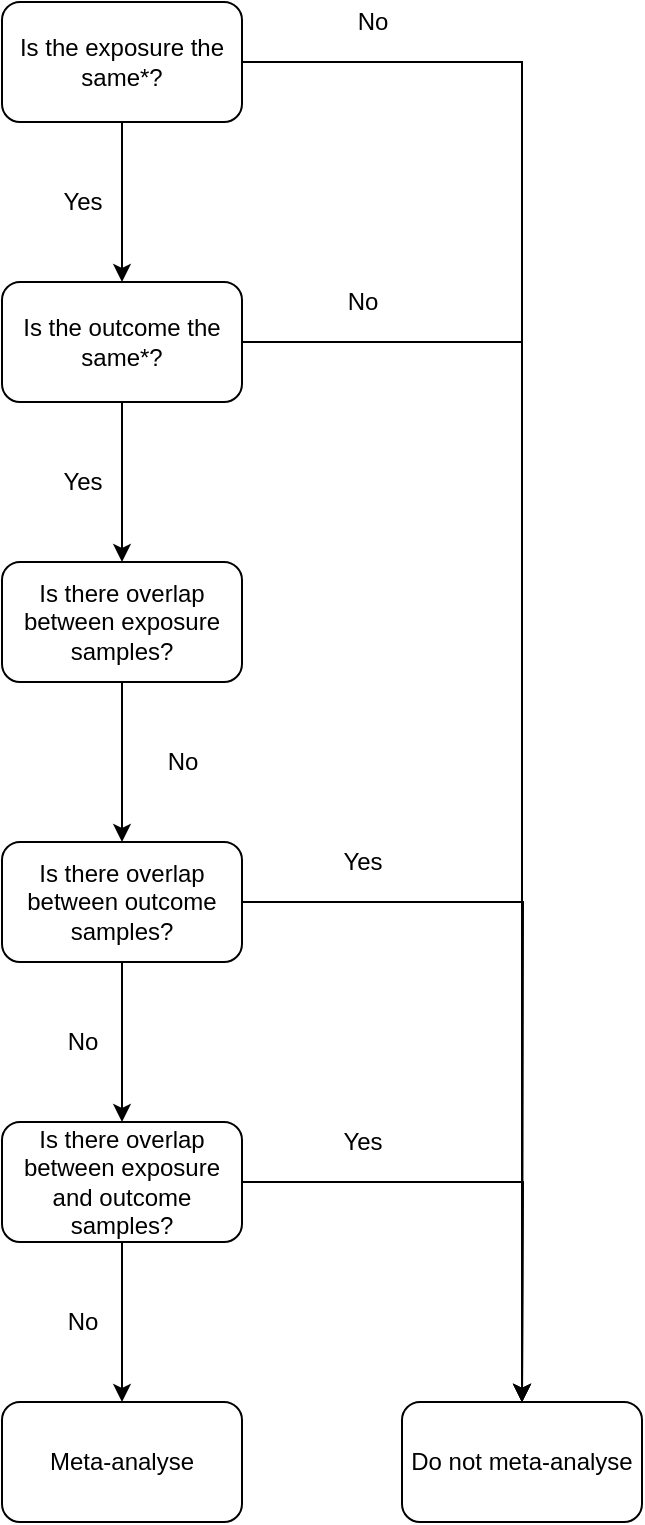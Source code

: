 <mxfile version="14.8.2" type="device"><diagram id="QUvHlraxj0VgyUeiz8Ag" name="Page-1"><mxGraphModel dx="600" dy="1129" grid="1" gridSize="10" guides="1" tooltips="1" connect="1" arrows="1" fold="1" page="1" pageScale="1" pageWidth="827" pageHeight="1169" math="0" shadow="0"><root><mxCell id="0"/><mxCell id="1" parent="0"/><mxCell id="D-t8Yghgc5scUTiA3lGb-7" value="" style="edgeStyle=orthogonalEdgeStyle;rounded=0;orthogonalLoop=1;jettySize=auto;html=1;entryX=0.5;entryY=0;entryDx=0;entryDy=0;" parent="1" source="D-t8Yghgc5scUTiA3lGb-1" target="D-t8Yghgc5scUTiA3lGb-51" edge="1"><mxGeometry relative="1" as="geometry"><mxPoint x="620" y="880" as="targetPoint"/><Array as="points"><mxPoint x="620" y="70"/></Array></mxGeometry></mxCell><mxCell id="D-t8Yghgc5scUTiA3lGb-9" value="" style="edgeStyle=orthogonalEdgeStyle;rounded=0;orthogonalLoop=1;jettySize=auto;html=1;" parent="1" source="D-t8Yghgc5scUTiA3lGb-1" target="D-t8Yghgc5scUTiA3lGb-8" edge="1"><mxGeometry relative="1" as="geometry"/></mxCell><mxCell id="D-t8Yghgc5scUTiA3lGb-1" value="Is the exposure the same*?" style="rounded=1;whiteSpace=wrap;html=1;" parent="1" vertex="1"><mxGeometry x="360" y="40" width="120" height="60" as="geometry"/></mxCell><mxCell id="D-t8Yghgc5scUTiA3lGb-11" value="" style="edgeStyle=orthogonalEdgeStyle;rounded=0;orthogonalLoop=1;jettySize=auto;html=1;" parent="1" source="D-t8Yghgc5scUTiA3lGb-8" target="D-t8Yghgc5scUTiA3lGb-10" edge="1"><mxGeometry relative="1" as="geometry"/></mxCell><mxCell id="D-t8Yghgc5scUTiA3lGb-40" value="" style="edgeStyle=orthogonalEdgeStyle;rounded=0;orthogonalLoop=1;jettySize=auto;html=1;entryX=0.5;entryY=0;entryDx=0;entryDy=0;" parent="1" source="D-t8Yghgc5scUTiA3lGb-8" target="D-t8Yghgc5scUTiA3lGb-51" edge="1"><mxGeometry relative="1" as="geometry"><mxPoint x="620" y="880" as="targetPoint"/></mxGeometry></mxCell><mxCell id="D-t8Yghgc5scUTiA3lGb-8" value="Is the outcome the same*?" style="rounded=1;whiteSpace=wrap;html=1;" parent="1" vertex="1"><mxGeometry x="360" y="180" width="120" height="60" as="geometry"/></mxCell><mxCell id="D-t8Yghgc5scUTiA3lGb-13" value="" style="edgeStyle=orthogonalEdgeStyle;rounded=0;orthogonalLoop=1;jettySize=auto;html=1;" parent="1" source="D-t8Yghgc5scUTiA3lGb-10" target="D-t8Yghgc5scUTiA3lGb-12" edge="1"><mxGeometry relative="1" as="geometry"/></mxCell><mxCell id="D-t8Yghgc5scUTiA3lGb-10" value="Is there overlap between exposure samples?" style="rounded=1;whiteSpace=wrap;html=1;" parent="1" vertex="1"><mxGeometry x="360" y="320" width="120" height="60" as="geometry"/></mxCell><mxCell id="D-t8Yghgc5scUTiA3lGb-15" value="" style="edgeStyle=orthogonalEdgeStyle;rounded=0;orthogonalLoop=1;jettySize=auto;html=1;" parent="1" source="D-t8Yghgc5scUTiA3lGb-12" target="D-t8Yghgc5scUTiA3lGb-14" edge="1"><mxGeometry relative="1" as="geometry"/></mxCell><mxCell id="D-t8Yghgc5scUTiA3lGb-36" value="" style="edgeStyle=orthogonalEdgeStyle;rounded=0;orthogonalLoop=1;jettySize=auto;html=1;" parent="1" source="D-t8Yghgc5scUTiA3lGb-12" edge="1"><mxGeometry relative="1" as="geometry"><mxPoint x="620" y="740" as="targetPoint"/></mxGeometry></mxCell><mxCell id="D-t8Yghgc5scUTiA3lGb-12" value="Is there overlap between outcome samples?" style="rounded=1;whiteSpace=wrap;html=1;" parent="1" vertex="1"><mxGeometry x="360" y="460" width="120" height="60" as="geometry"/></mxCell><mxCell id="D-t8Yghgc5scUTiA3lGb-17" value="" style="edgeStyle=orthogonalEdgeStyle;rounded=0;orthogonalLoop=1;jettySize=auto;html=1;" parent="1" source="D-t8Yghgc5scUTiA3lGb-14" target="D-t8Yghgc5scUTiA3lGb-16" edge="1"><mxGeometry relative="1" as="geometry"/></mxCell><mxCell id="D-t8Yghgc5scUTiA3lGb-34" value="" style="edgeStyle=orthogonalEdgeStyle;rounded=0;orthogonalLoop=1;jettySize=auto;html=1;" parent="1" source="D-t8Yghgc5scUTiA3lGb-14" edge="1"><mxGeometry relative="1" as="geometry"><mxPoint x="620" y="740" as="targetPoint"/></mxGeometry></mxCell><mxCell id="D-t8Yghgc5scUTiA3lGb-14" value="Is there overlap between exposure and outcome samples?" style="rounded=1;whiteSpace=wrap;html=1;" parent="1" vertex="1"><mxGeometry x="360" y="600" width="120" height="60" as="geometry"/></mxCell><mxCell id="D-t8Yghgc5scUTiA3lGb-16" value="Meta-analyse" style="rounded=1;whiteSpace=wrap;html=1;" parent="1" vertex="1"><mxGeometry x="360" y="740" width="120" height="60" as="geometry"/></mxCell><mxCell id="D-t8Yghgc5scUTiA3lGb-24" value="Yes" style="text;html=1;align=center;verticalAlign=middle;resizable=0;points=[];autosize=1;" parent="1" vertex="1"><mxGeometry x="380" y="130" width="40" height="20" as="geometry"/></mxCell><mxCell id="D-t8Yghgc5scUTiA3lGb-25" value="Yes" style="text;html=1;align=center;verticalAlign=middle;resizable=0;points=[];autosize=1;" parent="1" vertex="1"><mxGeometry x="380" y="270" width="40" height="20" as="geometry"/></mxCell><mxCell id="D-t8Yghgc5scUTiA3lGb-26" value="No" style="text;html=1;align=center;verticalAlign=middle;resizable=0;points=[];autosize=1;" parent="1" vertex="1"><mxGeometry x="385" y="550" width="30" height="20" as="geometry"/></mxCell><mxCell id="D-t8Yghgc5scUTiA3lGb-29" value="No" style="text;html=1;align=center;verticalAlign=middle;resizable=0;points=[];autosize=1;" parent="1" vertex="1"><mxGeometry x="385" y="690" width="30" height="20" as="geometry"/></mxCell><mxCell id="D-t8Yghgc5scUTiA3lGb-42" value="Yes" style="text;html=1;align=center;verticalAlign=middle;resizable=0;points=[];autosize=1;" parent="1" vertex="1"><mxGeometry x="520" y="600" width="40" height="20" as="geometry"/></mxCell><mxCell id="D-t8Yghgc5scUTiA3lGb-43" value="Yes" style="text;html=1;align=center;verticalAlign=middle;resizable=0;points=[];autosize=1;" parent="1" vertex="1"><mxGeometry x="520" y="460" width="40" height="20" as="geometry"/></mxCell><mxCell id="D-t8Yghgc5scUTiA3lGb-45" value="No" style="text;html=1;align=center;verticalAlign=middle;resizable=0;points=[];autosize=1;" parent="1" vertex="1"><mxGeometry x="525" y="180" width="30" height="20" as="geometry"/></mxCell><mxCell id="D-t8Yghgc5scUTiA3lGb-46" value="No" style="text;html=1;align=center;verticalAlign=middle;resizable=0;points=[];autosize=1;" parent="1" vertex="1"><mxGeometry x="530" y="40" width="30" height="20" as="geometry"/></mxCell><mxCell id="D-t8Yghgc5scUTiA3lGb-47" value="No" style="text;html=1;align=center;verticalAlign=middle;resizable=0;points=[];autosize=1;" parent="1" vertex="1"><mxGeometry x="435" y="410" width="30" height="20" as="geometry"/></mxCell><mxCell id="D-t8Yghgc5scUTiA3lGb-51" value="Do not meta-analyse" style="rounded=1;whiteSpace=wrap;html=1;" parent="1" vertex="1"><mxGeometry x="560" y="740" width="120" height="60" as="geometry"/></mxCell></root></mxGraphModel></diagram></mxfile>